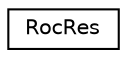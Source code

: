 digraph "Graphical Class Hierarchy"
{
 // LATEX_PDF_SIZE
  edge [fontname="Helvetica",fontsize="10",labelfontname="Helvetica",labelfontsize="10"];
  node [fontname="Helvetica",fontsize="10",shape=record];
  rankdir="LR";
  Node0 [label="RocRes",height=0.2,width=0.4,color="black", fillcolor="white", style="filled",URL="$classRocRes.html",tooltip=" "];
}
